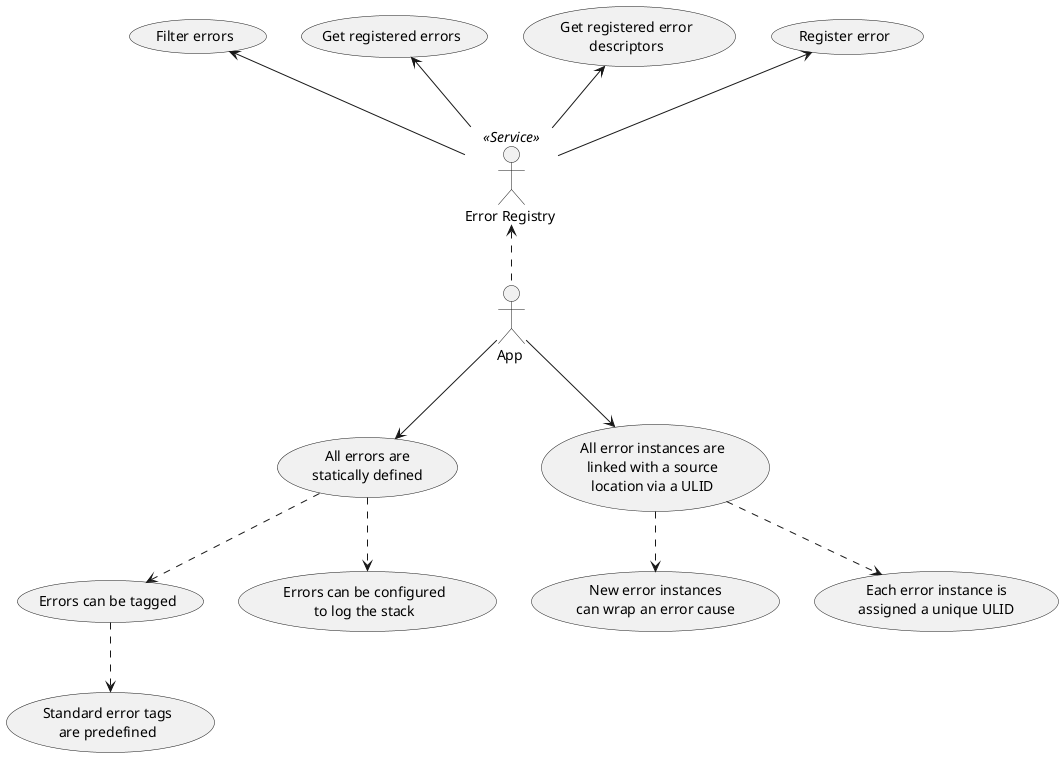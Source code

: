 @startuml
skinparam usecase {
	BackgroundColor<< NEW >> DarkSeaGreen
	BorderColor<< NEW >> YellowGreen
}

actor :App : as APP
actor :Error Registry :as ERROR_REGISTRY <<Service>>

usecase STD_ERRORS as "All errors are
statically defined"

usecase ERR_INSTANCE as "All error instances are
linked with a source
location via a ULID"

usecase ERR_TAGS as "Errors can be tagged"

usecase STD_TAGS as "Standard error tags
are predefined"

usecase ERR_CAUSE as "New error instances
can wrap an error cause"

usecase ERR_STACK as "Errors can be configured
to log the stack"

usecase ERR_INSTANCE_ID as "Each error instance is
assigned a unique ULID"

STD_ERRORS ..> ERR_TAGS
STD_ERRORS ..> ERR_STACK
ERR_INSTANCE ..> ERR_CAUSE
ERR_INSTANCE ..> ERR_INSTANCE_ID
ERR_TAGS ..> STD_TAGS

APP --> STD_ERRORS
APP --> ERR_INSTANCE

APP .up.> ERROR_REGISTRY

usecase REGISTER_ERR as "Register error"

usecase LIST_ERR_DESCS as "
Get registered error
descriptors"

usecase LIST_ERRS as "Get registered errors"

usecase FILTER_ERRS as "Filter errors"

ERROR_REGISTRY -up-> REGISTER_ERR
ERROR_REGISTRY -up-> LIST_ERR_DESCS
ERROR_REGISTRY -up-> LIST_ERRS
ERROR_REGISTRY -up-> FILTER_ERRS

@enduml